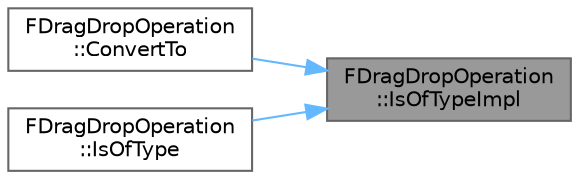 digraph "FDragDropOperation::IsOfTypeImpl"
{
 // INTERACTIVE_SVG=YES
 // LATEX_PDF_SIZE
  bgcolor="transparent";
  edge [fontname=Helvetica,fontsize=10,labelfontname=Helvetica,labelfontsize=10];
  node [fontname=Helvetica,fontsize=10,shape=box,height=0.2,width=0.4];
  rankdir="RL";
  Node1 [id="Node000001",label="FDragDropOperation\l::IsOfTypeImpl",height=0.2,width=0.4,color="gray40", fillcolor="grey60", style="filled", fontcolor="black",tooltip="Checks whether this drag and drop operation can cast safely to the specified type."];
  Node1 -> Node2 [id="edge1_Node000001_Node000002",dir="back",color="steelblue1",style="solid",tooltip=" "];
  Node2 [id="Node000002",label="FDragDropOperation\l::ConvertTo",height=0.2,width=0.4,color="grey40", fillcolor="white", style="filled",URL="$d1/d6e/classFDragDropOperation.html#adb7ca2623560e8766d26928942646e60",tooltip=" "];
  Node1 -> Node3 [id="edge2_Node000001_Node000003",dir="back",color="steelblue1",style="solid",tooltip=" "];
  Node3 [id="Node000003",label="FDragDropOperation\l::IsOfType",height=0.2,width=0.4,color="grey40", fillcolor="white", style="filled",URL="$d1/d6e/classFDragDropOperation.html#a29d5a948ade51bd9f8f75736abbabae6",tooltip="Check if this drag and drop operation can cast safely to the specified template type."];
}
